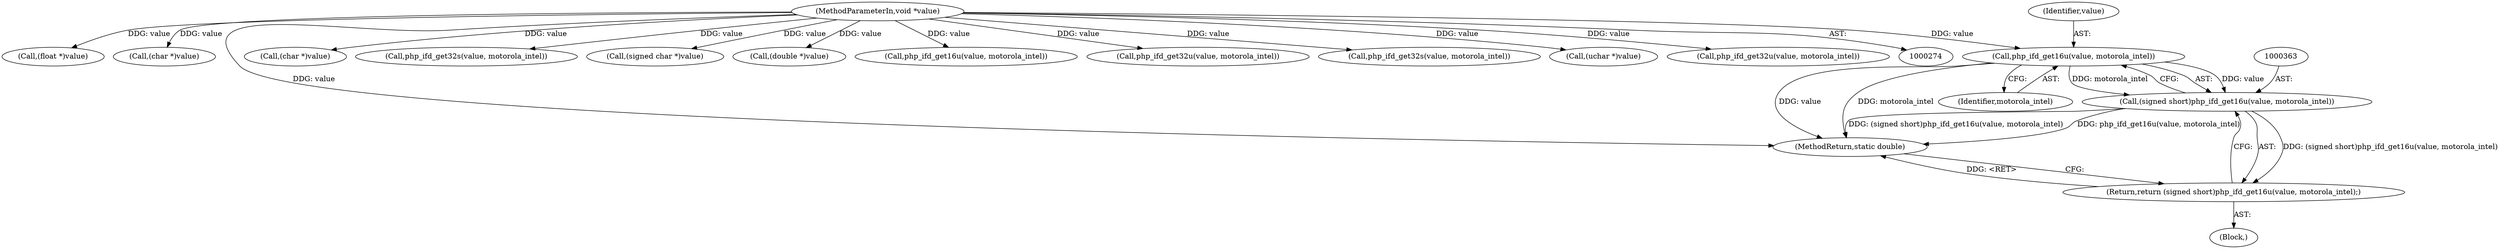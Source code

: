 digraph "0_php_082aecfc3a753ad03be82cf14f03ac065723ec92@pointer" {
"1000364" [label="(Call,php_ifd_get16u(value, motorola_intel))"];
"1000275" [label="(MethodParameterIn,void *value)"];
"1000362" [label="(Call,(signed short)php_ifd_get16u(value, motorola_intel))"];
"1000361" [label="(Return,return (signed short)php_ifd_get16u(value, motorola_intel);)"];
"1000361" [label="(Return,return (signed short)php_ifd_get16u(value, motorola_intel);)"];
"1000377" [label="(Call,(float *)value)"];
"1000365" [label="(Identifier,value)"];
"1000312" [label="(Call,(char *)value)"];
"1000388" [label="(MethodReturn,static double)"];
"1000339" [label="(Call,(char *)value)"];
"1000366" [label="(Identifier,motorola_intel)"];
"1000362" [label="(Call,(signed short)php_ifd_get16u(value, motorola_intel))"];
"1000369" [label="(Call,php_ifd_get32s(value, motorola_intel))"];
"1000275" [label="(MethodParameterIn,void *value)"];
"1000364" [label="(Call,php_ifd_get16u(value, motorola_intel))"];
"1000287" [label="(Call,(signed char *)value)"];
"1000283" [label="(Block,)"];
"1000383" [label="(Call,(double *)value)"];
"1000298" [label="(Call,php_ifd_get16u(value, motorola_intel))"];
"1000329" [label="(Call,php_ifd_get32u(value, motorola_intel))"];
"1000356" [label="(Call,php_ifd_get32s(value, motorola_intel))"];
"1000293" [label="(Call,(uchar *)value)"];
"1000303" [label="(Call,php_ifd_get32u(value, motorola_intel))"];
"1000364" -> "1000362"  [label="AST: "];
"1000364" -> "1000366"  [label="CFG: "];
"1000365" -> "1000364"  [label="AST: "];
"1000366" -> "1000364"  [label="AST: "];
"1000362" -> "1000364"  [label="CFG: "];
"1000364" -> "1000388"  [label="DDG: value"];
"1000364" -> "1000388"  [label="DDG: motorola_intel"];
"1000364" -> "1000362"  [label="DDG: value"];
"1000364" -> "1000362"  [label="DDG: motorola_intel"];
"1000275" -> "1000364"  [label="DDG: value"];
"1000275" -> "1000274"  [label="AST: "];
"1000275" -> "1000388"  [label="DDG: value"];
"1000275" -> "1000287"  [label="DDG: value"];
"1000275" -> "1000293"  [label="DDG: value"];
"1000275" -> "1000298"  [label="DDG: value"];
"1000275" -> "1000303"  [label="DDG: value"];
"1000275" -> "1000312"  [label="DDG: value"];
"1000275" -> "1000329"  [label="DDG: value"];
"1000275" -> "1000339"  [label="DDG: value"];
"1000275" -> "1000356"  [label="DDG: value"];
"1000275" -> "1000369"  [label="DDG: value"];
"1000275" -> "1000377"  [label="DDG: value"];
"1000275" -> "1000383"  [label="DDG: value"];
"1000362" -> "1000361"  [label="AST: "];
"1000363" -> "1000362"  [label="AST: "];
"1000361" -> "1000362"  [label="CFG: "];
"1000362" -> "1000388"  [label="DDG: php_ifd_get16u(value, motorola_intel)"];
"1000362" -> "1000388"  [label="DDG: (signed short)php_ifd_get16u(value, motorola_intel)"];
"1000362" -> "1000361"  [label="DDG: (signed short)php_ifd_get16u(value, motorola_intel)"];
"1000361" -> "1000283"  [label="AST: "];
"1000388" -> "1000361"  [label="CFG: "];
"1000361" -> "1000388"  [label="DDG: <RET>"];
}

